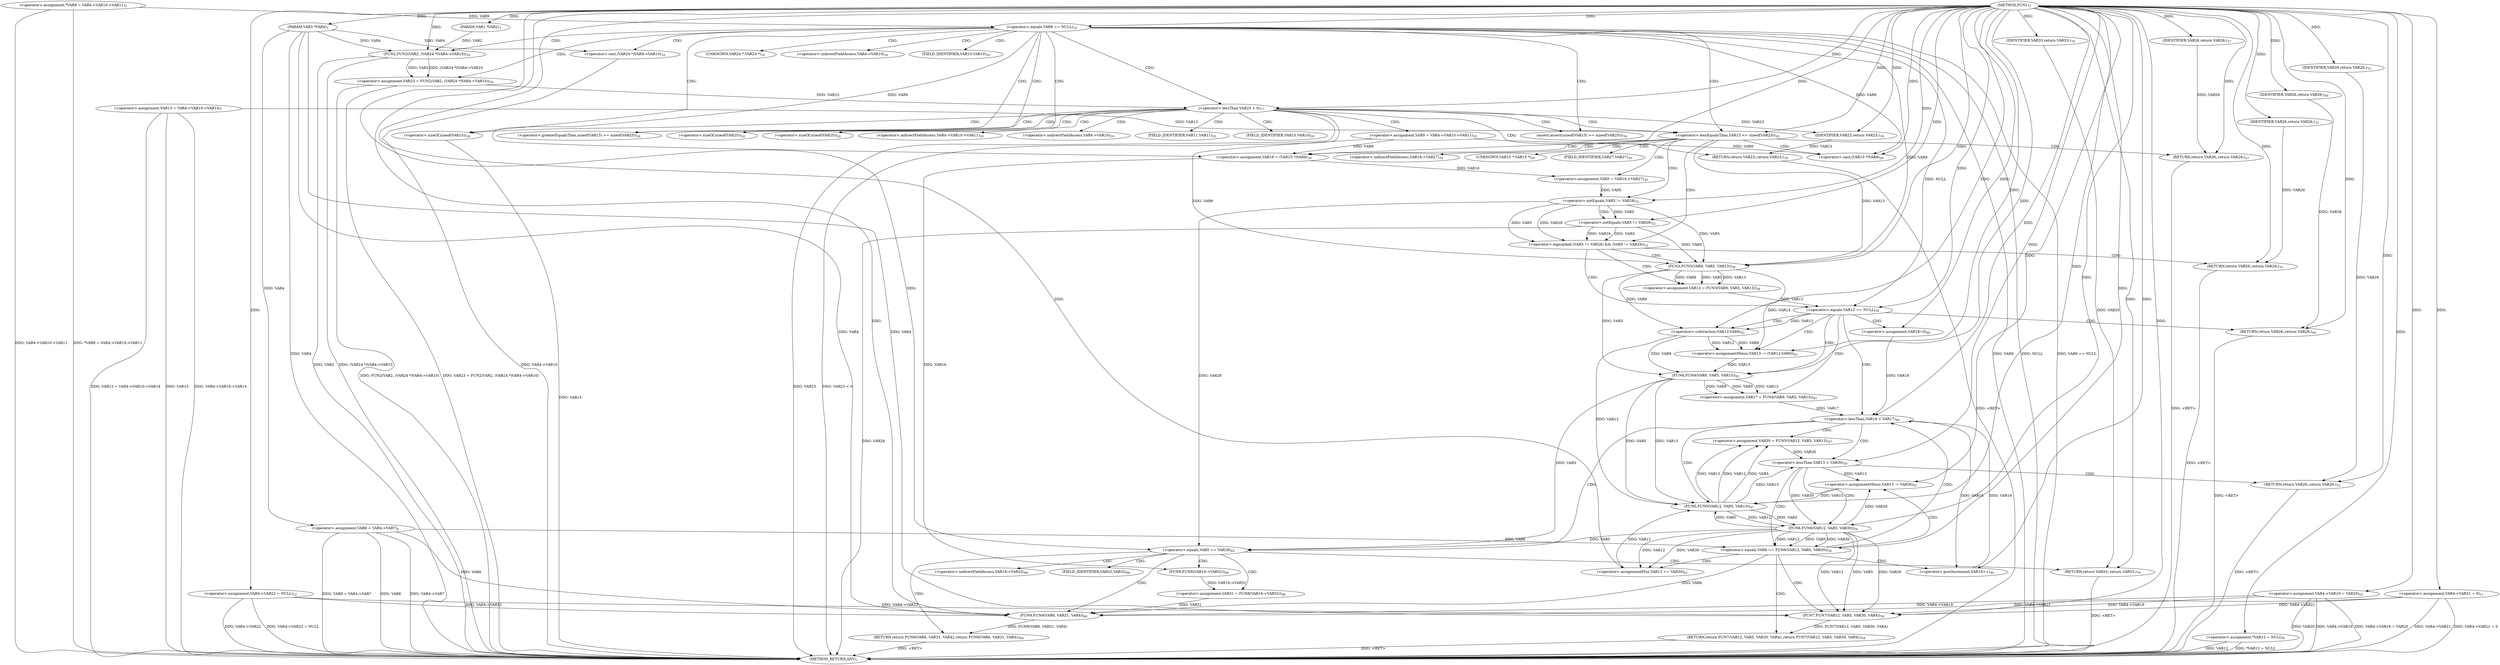 digraph "FUN1" {  
"8" [label = <(METHOD,FUN1)<SUB>1</SUB>> ]
"209" [label = <(METHOD_RETURN,ANY)<SUB>1</SUB>> ]
"9" [label = <(PARAM,VAR1 *VAR2)<SUB>1</SUB>> ]
"10" [label = <(PARAM,VAR3 *VAR4)<SUB>1</SUB>> ]
"14" [label = <(&lt;operator&gt;.assignment,VAR6 = VAR4-&gt;VAR7)<SUB>4</SUB>> ]
"20" [label = <(&lt;operator&gt;.assignment,*VAR9 = VAR4-&gt;VAR10-&gt;VAR11)<SUB>5</SUB>> ]
"28" [label = <(&lt;operator&gt;.assignment,*VAR12 = NULL)<SUB>6</SUB>> ]
"32" [label = <(&lt;operator&gt;.assignment,VAR13 = VAR4-&gt;VAR10-&gt;VAR14)<SUB>7</SUB>> ]
"42" [label = <(&lt;operator&gt;.assignment,VAR4-&gt;VAR19 = VAR20)<SUB>10</SUB>> ]
"47" [label = <(&lt;operator&gt;.assignment,VAR4-&gt;VAR21 = 0)<SUB>11</SUB>> ]
"52" [label = <(&lt;operator&gt;.assignment,VAR4-&gt;VAR22 = NULL)<SUB>12</SUB>> ]
"86" [label = <(assert,assert(sizeof(VAR15) &gt;= sizeof(VAR25)))<SUB>24</SUB>> ]
"100" [label = <(&lt;operator&gt;.assignment,VAR16 = (VAR15 *)VAR9)<SUB>29</SUB>> ]
"105" [label = <(&lt;operator&gt;.assignment,VAR5 = VAR16-&gt;VAR27)<SUB>30</SUB>> ]
"121" [label = <(&lt;operator&gt;.assignment,VAR12 = FUN3(VAR9, VAR5, VAR13))<SUB>38</SUB>> ]
"134" [label = <(&lt;operator&gt;.assignmentMinus,VAR13 -= (VAR12-VAR9))<SUB>42</SUB>> ]
"139" [label = <(&lt;operator&gt;.assignment,VAR17 = FUN4(VAR9, VAR5, VAR13))<SUB>45</SUB>> ]
"207" [label = <(RETURN,return VAR33;,return VAR33;)<SUB>70</SUB>> ]
"58" [label = <(&lt;operator&gt;.equals,VAR9 == NULL)<SUB>14</SUB>> ]
"93" [label = <(&lt;operator&gt;.lessEqualsThan,VAR13 &lt;= sizeof(VAR25))<SUB>26</SUB>> ]
"111" [label = <(&lt;operator&gt;.logicalAnd,(VAR5 != VAR28) &amp;&amp; (VAR5 != VAR29))<SUB>32</SUB>> ]
"128" [label = <(&lt;operator&gt;.equals,VAR12 == NULL)<SUB>39</SUB>> ]
"150" [label = <(&lt;operator&gt;.lessThan,VAR18 &lt; VAR17)<SUB>46</SUB>> ]
"153" [label = <(&lt;operator&gt;.postIncrement,VAR18++)<SUB>46</SUB>> ]
"191" [label = <(&lt;operator&gt;.equals,VAR5 == VAR28)<SUB>65</SUB>> ]
"208" [label = <(IDENTIFIER,VAR33,return VAR33;)<SUB>70</SUB>> ]
"63" [label = <(&lt;operator&gt;.assignment,VAR23 = FUN2(VAR2, (VAR24 *)VAR4-&gt;VAR10))<SUB>16</SUB>> ]
"79" [label = <(&lt;operator&gt;.assignment,VAR9 = VAR4-&gt;VAR10-&gt;VAR11)<SUB>20</SUB>> ]
"98" [label = <(RETURN,return VAR26;,return VAR26;)<SUB>27</SUB>> ]
"102" [label = <(&lt;operator&gt;.cast,(VAR15 *)VAR9)<SUB>29</SUB>> ]
"119" [label = <(RETURN,return VAR26;,return VAR26;)<SUB>33</SUB>> ]
"123" [label = <(FUN3,FUN3(VAR9, VAR5, VAR13))<SUB>38</SUB>> ]
"132" [label = <(RETURN,return VAR26;,return VAR26;)<SUB>40</SUB>> ]
"136" [label = <(&lt;operator&gt;.subtraction,VAR12-VAR9)<SUB>42</SUB>> ]
"141" [label = <(FUN4,FUN4(VAR9, VAR5, VAR13))<SUB>45</SUB>> ]
"147" [label = <(&lt;operator&gt;.assignment,VAR18=0)<SUB>46</SUB>> ]
"157" [label = <(&lt;operator&gt;.assignment,VAR30 = FUN5(VAR12, VAR5, VAR13))<SUB>47</SUB>> ]
"184" [label = <(&lt;operator&gt;.assignmentMinus,VAR13 -= VAR30)<SUB>61</SUB>> ]
"187" [label = <(&lt;operator&gt;.assignmentPlus,VAR12 += VAR30)<SUB>62</SUB>> ]
"196" [label = <(&lt;operator&gt;.assignment,VAR31 = FUN8(VAR16-&gt;VAR32))<SUB>66</SUB>> ]
"202" [label = <(RETURN,return FUN9(VAR6, VAR31, VAR4);,return FUN9(VAR6, VAR31, VAR4);)<SUB>68</SUB>> ]
"73" [label = <(&lt;operator&gt;.lessThan,VAR23 &lt; 0)<SUB>17</SUB>> ]
"88" [label = <(&lt;operator&gt;.sizeOf,sizeof(VAR15))<SUB>24</SUB>> ]
"99" [label = <(IDENTIFIER,VAR26,return VAR26;)<SUB>27</SUB>> ]
"112" [label = <(&lt;operator&gt;.notEquals,VAR5 != VAR28)<SUB>32</SUB>> ]
"115" [label = <(&lt;operator&gt;.notEquals,VAR5 != VAR29)<SUB>32</SUB>> ]
"120" [label = <(IDENTIFIER,VAR26,return VAR26;)<SUB>33</SUB>> ]
"133" [label = <(IDENTIFIER,VAR26,return VAR26;)<SUB>40</SUB>> ]
"164" [label = <(&lt;operator&gt;.lessThan,VAR13 &lt; VAR30)<SUB>50</SUB>> ]
"171" [label = <(&lt;operator&gt;.equals,VAR6 == FUN6(VAR12, VAR5, VAR30))<SUB>56</SUB>> ]
"203" [label = <(FUN9,FUN9(VAR6, VAR31, VAR4))<SUB>68</SUB>> ]
"65" [label = <(FUN2,FUN2(VAR2, (VAR24 *)VAR4-&gt;VAR10))<SUB>16</SUB>> ]
"77" [label = <(RETURN,return VAR23;,return VAR23;)<SUB>18</SUB>> ]
"159" [label = <(FUN5,FUN5(VAR12, VAR5, VAR13))<SUB>47</SUB>> ]
"168" [label = <(RETURN,return VAR26;,return VAR26;)<SUB>53</SUB>> ]
"178" [label = <(RETURN,return FUN7(VAR12, VAR5, VAR30, VAR4);,return FUN7(VAR12, VAR5, VAR30, VAR4);)<SUB>58</SUB>> ]
"198" [label = <(FUN8,FUN8(VAR16-&gt;VAR32))<SUB>66</SUB>> ]
"67" [label = <(&lt;operator&gt;.cast,(VAR24 *)VAR4-&gt;VAR10)<SUB>16</SUB>> ]
"78" [label = <(IDENTIFIER,VAR23,return VAR23;)<SUB>18</SUB>> ]
"169" [label = <(IDENTIFIER,VAR26,return VAR26;)<SUB>53</SUB>> ]
"173" [label = <(FUN6,FUN6(VAR12, VAR5, VAR30))<SUB>56</SUB>> ]
"179" [label = <(FUN7,FUN7(VAR12, VAR5, VAR30, VAR4))<SUB>58</SUB>> ]
"87" [label = <(&lt;operator&gt;.greaterEqualsThan,sizeof(VAR15) &gt;= sizeof(VAR25))<SUB>24</SUB>> ]
"107" [label = <(&lt;operator&gt;.indirectFieldAccess,VAR16-&gt;VAR27)<SUB>30</SUB>> ]
"90" [label = <(&lt;operator&gt;.sizeOf,sizeof(VAR25))<SUB>24</SUB>> ]
"95" [label = <(&lt;operator&gt;.sizeOf,sizeof(VAR25))<SUB>26</SUB>> ]
"103" [label = <(UNKNOWN,VAR15 *,VAR15 *)<SUB>29</SUB>> ]
"109" [label = <(FIELD_IDENTIFIER,VAR27,VAR27)<SUB>30</SUB>> ]
"81" [label = <(&lt;operator&gt;.indirectFieldAccess,VAR4-&gt;VAR10-&gt;VAR11)<SUB>20</SUB>> ]
"82" [label = <(&lt;operator&gt;.indirectFieldAccess,VAR4-&gt;VAR10)<SUB>20</SUB>> ]
"85" [label = <(FIELD_IDENTIFIER,VAR11,VAR11)<SUB>20</SUB>> ]
"199" [label = <(&lt;operator&gt;.indirectFieldAccess,VAR16-&gt;VAR32)<SUB>66</SUB>> ]
"68" [label = <(UNKNOWN,VAR24 *,VAR24 *)<SUB>16</SUB>> ]
"69" [label = <(&lt;operator&gt;.indirectFieldAccess,VAR4-&gt;VAR10)<SUB>16</SUB>> ]
"84" [label = <(FIELD_IDENTIFIER,VAR10,VAR10)<SUB>20</SUB>> ]
"201" [label = <(FIELD_IDENTIFIER,VAR32,VAR32)<SUB>66</SUB>> ]
"71" [label = <(FIELD_IDENTIFIER,VAR10,VAR10)<SUB>16</SUB>> ]
  "77" -> "209"  [ label = "DDG: &lt;RET&gt;"] 
  "168" -> "209"  [ label = "DDG: &lt;RET&gt;"] 
  "178" -> "209"  [ label = "DDG: &lt;RET&gt;"] 
  "119" -> "209"  [ label = "DDG: &lt;RET&gt;"] 
  "132" -> "209"  [ label = "DDG: &lt;RET&gt;"] 
  "207" -> "209"  [ label = "DDG: &lt;RET&gt;"] 
  "98" -> "209"  [ label = "DDG: &lt;RET&gt;"] 
  "202" -> "209"  [ label = "DDG: &lt;RET&gt;"] 
  "10" -> "209"  [ label = "DDG: VAR4"] 
  "14" -> "209"  [ label = "DDG: VAR6"] 
  "14" -> "209"  [ label = "DDG: VAR4-&gt;VAR7"] 
  "14" -> "209"  [ label = "DDG: VAR6 = VAR4-&gt;VAR7"] 
  "20" -> "209"  [ label = "DDG: VAR4-&gt;VAR10-&gt;VAR11"] 
  "20" -> "209"  [ label = "DDG: *VAR9 = VAR4-&gt;VAR10-&gt;VAR11"] 
  "28" -> "209"  [ label = "DDG: VAR12"] 
  "28" -> "209"  [ label = "DDG: *VAR12 = NULL"] 
  "32" -> "209"  [ label = "DDG: VAR13"] 
  "32" -> "209"  [ label = "DDG: VAR4-&gt;VAR10-&gt;VAR14"] 
  "32" -> "209"  [ label = "DDG: VAR13 = VAR4-&gt;VAR10-&gt;VAR14"] 
  "42" -> "209"  [ label = "DDG: VAR4-&gt;VAR19"] 
  "42" -> "209"  [ label = "DDG: VAR4-&gt;VAR19 = VAR20"] 
  "47" -> "209"  [ label = "DDG: VAR4-&gt;VAR21"] 
  "47" -> "209"  [ label = "DDG: VAR4-&gt;VAR21 = 0"] 
  "52" -> "209"  [ label = "DDG: VAR4-&gt;VAR22"] 
  "52" -> "209"  [ label = "DDG: VAR4-&gt;VAR22 = NULL"] 
  "58" -> "209"  [ label = "DDG: VAR9"] 
  "58" -> "209"  [ label = "DDG: NULL"] 
  "58" -> "209"  [ label = "DDG: VAR9 == NULL"] 
  "65" -> "209"  [ label = "DDG: VAR2"] 
  "67" -> "209"  [ label = "DDG: VAR4-&gt;VAR10"] 
  "65" -> "209"  [ label = "DDG: (VAR24 *)VAR4-&gt;VAR10"] 
  "63" -> "209"  [ label = "DDG: FUN2(VAR2, (VAR24 *)VAR4-&gt;VAR10)"] 
  "63" -> "209"  [ label = "DDG: VAR23 = FUN2(VAR2, (VAR24 *)VAR4-&gt;VAR10)"] 
  "73" -> "209"  [ label = "DDG: VAR23"] 
  "73" -> "209"  [ label = "DDG: VAR23 &lt; 0"] 
  "115" -> "209"  [ label = "DDG: VAR29"] 
  "88" -> "209"  [ label = "DDG: VAR15"] 
  "42" -> "209"  [ label = "DDG: VAR20"] 
  "8" -> "9"  [ label = "DDG: "] 
  "8" -> "10"  [ label = "DDG: "] 
  "10" -> "14"  [ label = "DDG: VAR4"] 
  "8" -> "28"  [ label = "DDG: "] 
  "8" -> "42"  [ label = "DDG: "] 
  "8" -> "47"  [ label = "DDG: "] 
  "8" -> "52"  [ label = "DDG: "] 
  "58" -> "100"  [ label = "DDG: VAR9"] 
  "79" -> "100"  [ label = "DDG: VAR9"] 
  "8" -> "100"  [ label = "DDG: "] 
  "100" -> "105"  [ label = "DDG: VAR16"] 
  "123" -> "121"  [ label = "DDG: VAR9"] 
  "123" -> "121"  [ label = "DDG: VAR5"] 
  "123" -> "121"  [ label = "DDG: VAR13"] 
  "136" -> "134"  [ label = "DDG: VAR12"] 
  "136" -> "134"  [ label = "DDG: VAR9"] 
  "141" -> "139"  [ label = "DDG: VAR9"] 
  "141" -> "139"  [ label = "DDG: VAR5"] 
  "141" -> "139"  [ label = "DDG: VAR13"] 
  "208" -> "207"  [ label = "DDG: VAR33"] 
  "8" -> "207"  [ label = "DDG: "] 
  "123" -> "134"  [ label = "DDG: VAR13"] 
  "8" -> "134"  [ label = "DDG: "] 
  "8" -> "208"  [ label = "DDG: "] 
  "20" -> "58"  [ label = "DDG: VAR9"] 
  "8" -> "58"  [ label = "DDG: "] 
  "65" -> "63"  [ label = "DDG: VAR2"] 
  "65" -> "63"  [ label = "DDG: (VAR24 *)VAR4-&gt;VAR10"] 
  "32" -> "93"  [ label = "DDG: VAR13"] 
  "8" -> "93"  [ label = "DDG: "] 
  "99" -> "98"  [ label = "DDG: VAR26"] 
  "8" -> "98"  [ label = "DDG: "] 
  "58" -> "102"  [ label = "DDG: VAR9"] 
  "79" -> "102"  [ label = "DDG: VAR9"] 
  "8" -> "102"  [ label = "DDG: "] 
  "112" -> "111"  [ label = "DDG: VAR5"] 
  "112" -> "111"  [ label = "DDG: VAR28"] 
  "115" -> "111"  [ label = "DDG: VAR5"] 
  "115" -> "111"  [ label = "DDG: VAR29"] 
  "120" -> "119"  [ label = "DDG: VAR26"] 
  "8" -> "119"  [ label = "DDG: "] 
  "8" -> "123"  [ label = "DDG: "] 
  "58" -> "123"  [ label = "DDG: VAR9"] 
  "79" -> "123"  [ label = "DDG: VAR9"] 
  "112" -> "123"  [ label = "DDG: VAR5"] 
  "115" -> "123"  [ label = "DDG: VAR5"] 
  "93" -> "123"  [ label = "DDG: VAR13"] 
  "121" -> "128"  [ label = "DDG: VAR12"] 
  "8" -> "128"  [ label = "DDG: "] 
  "58" -> "128"  [ label = "DDG: NULL"] 
  "133" -> "132"  [ label = "DDG: VAR26"] 
  "8" -> "132"  [ label = "DDG: "] 
  "128" -> "136"  [ label = "DDG: VAR12"] 
  "8" -> "136"  [ label = "DDG: "] 
  "123" -> "136"  [ label = "DDG: VAR9"] 
  "136" -> "141"  [ label = "DDG: VAR9"] 
  "8" -> "141"  [ label = "DDG: "] 
  "123" -> "141"  [ label = "DDG: VAR5"] 
  "134" -> "141"  [ label = "DDG: VAR13"] 
  "8" -> "147"  [ label = "DDG: "] 
  "147" -> "150"  [ label = "DDG: VAR18"] 
  "153" -> "150"  [ label = "DDG: VAR18"] 
  "8" -> "150"  [ label = "DDG: "] 
  "139" -> "150"  [ label = "DDG: VAR17"] 
  "150" -> "153"  [ label = "DDG: VAR18"] 
  "8" -> "153"  [ label = "DDG: "] 
  "159" -> "157"  [ label = "DDG: VAR12"] 
  "159" -> "157"  [ label = "DDG: VAR5"] 
  "159" -> "157"  [ label = "DDG: VAR13"] 
  "173" -> "184"  [ label = "DDG: VAR30"] 
  "8" -> "184"  [ label = "DDG: "] 
  "8" -> "187"  [ label = "DDG: "] 
  "173" -> "187"  [ label = "DDG: VAR30"] 
  "141" -> "191"  [ label = "DDG: VAR5"] 
  "173" -> "191"  [ label = "DDG: VAR5"] 
  "8" -> "191"  [ label = "DDG: "] 
  "112" -> "191"  [ label = "DDG: VAR28"] 
  "198" -> "196"  [ label = "DDG: VAR16-&gt;VAR32"] 
  "203" -> "202"  [ label = "DDG: FUN9(VAR6, VAR31, VAR4)"] 
  "8" -> "99"  [ label = "DDG: "] 
  "105" -> "112"  [ label = "DDG: VAR5"] 
  "8" -> "112"  [ label = "DDG: "] 
  "112" -> "115"  [ label = "DDG: VAR5"] 
  "8" -> "115"  [ label = "DDG: "] 
  "8" -> "120"  [ label = "DDG: "] 
  "8" -> "133"  [ label = "DDG: "] 
  "164" -> "184"  [ label = "DDG: VAR13"] 
  "173" -> "187"  [ label = "DDG: VAR12"] 
  "9" -> "65"  [ label = "DDG: VAR2"] 
  "8" -> "65"  [ label = "DDG: "] 
  "10" -> "65"  [ label = "DDG: VAR4"] 
  "63" -> "73"  [ label = "DDG: VAR23"] 
  "8" -> "73"  [ label = "DDG: "] 
  "78" -> "77"  [ label = "DDG: VAR23"] 
  "136" -> "159"  [ label = "DDG: VAR12"] 
  "187" -> "159"  [ label = "DDG: VAR12"] 
  "8" -> "159"  [ label = "DDG: "] 
  "141" -> "159"  [ label = "DDG: VAR5"] 
  "173" -> "159"  [ label = "DDG: VAR5"] 
  "141" -> "159"  [ label = "DDG: VAR13"] 
  "184" -> "159"  [ label = "DDG: VAR13"] 
  "159" -> "164"  [ label = "DDG: VAR13"] 
  "8" -> "164"  [ label = "DDG: "] 
  "157" -> "164"  [ label = "DDG: VAR30"] 
  "169" -> "168"  [ label = "DDG: VAR26"] 
  "8" -> "168"  [ label = "DDG: "] 
  "14" -> "171"  [ label = "DDG: VAR6"] 
  "8" -> "171"  [ label = "DDG: "] 
  "173" -> "171"  [ label = "DDG: VAR12"] 
  "173" -> "171"  [ label = "DDG: VAR5"] 
  "173" -> "171"  [ label = "DDG: VAR30"] 
  "179" -> "178"  [ label = "DDG: FUN7(VAR12, VAR5, VAR30, VAR4)"] 
  "100" -> "198"  [ label = "DDG: VAR16"] 
  "14" -> "203"  [ label = "DDG: VAR6"] 
  "171" -> "203"  [ label = "DDG: VAR6"] 
  "8" -> "203"  [ label = "DDG: "] 
  "196" -> "203"  [ label = "DDG: VAR31"] 
  "10" -> "203"  [ label = "DDG: VAR4"] 
  "42" -> "203"  [ label = "DDG: VAR4-&gt;VAR19"] 
  "47" -> "203"  [ label = "DDG: VAR4-&gt;VAR21"] 
  "52" -> "203"  [ label = "DDG: VAR4-&gt;VAR22"] 
  "10" -> "67"  [ label = "DDG: VAR4"] 
  "73" -> "78"  [ label = "DDG: VAR23"] 
  "8" -> "78"  [ label = "DDG: "] 
  "8" -> "169"  [ label = "DDG: "] 
  "159" -> "173"  [ label = "DDG: VAR12"] 
  "8" -> "173"  [ label = "DDG: "] 
  "159" -> "173"  [ label = "DDG: VAR5"] 
  "164" -> "173"  [ label = "DDG: VAR30"] 
  "173" -> "179"  [ label = "DDG: VAR12"] 
  "8" -> "179"  [ label = "DDG: "] 
  "173" -> "179"  [ label = "DDG: VAR5"] 
  "173" -> "179"  [ label = "DDG: VAR30"] 
  "10" -> "179"  [ label = "DDG: VAR4"] 
  "42" -> "179"  [ label = "DDG: VAR4-&gt;VAR19"] 
  "47" -> "179"  [ label = "DDG: VAR4-&gt;VAR21"] 
  "52" -> "179"  [ label = "DDG: VAR4-&gt;VAR22"] 
  "58" -> "68"  [ label = "CDG: "] 
  "58" -> "73"  [ label = "CDG: "] 
  "58" -> "69"  [ label = "CDG: "] 
  "58" -> "67"  [ label = "CDG: "] 
  "58" -> "95"  [ label = "CDG: "] 
  "58" -> "87"  [ label = "CDG: "] 
  "58" -> "93"  [ label = "CDG: "] 
  "58" -> "90"  [ label = "CDG: "] 
  "58" -> "88"  [ label = "CDG: "] 
  "58" -> "86"  [ label = "CDG: "] 
  "58" -> "65"  [ label = "CDG: "] 
  "58" -> "71"  [ label = "CDG: "] 
  "58" -> "63"  [ label = "CDG: "] 
  "93" -> "107"  [ label = "CDG: "] 
  "93" -> "98"  [ label = "CDG: "] 
  "93" -> "102"  [ label = "CDG: "] 
  "93" -> "103"  [ label = "CDG: "] 
  "93" -> "112"  [ label = "CDG: "] 
  "93" -> "100"  [ label = "CDG: "] 
  "93" -> "111"  [ label = "CDG: "] 
  "93" -> "105"  [ label = "CDG: "] 
  "93" -> "109"  [ label = "CDG: "] 
  "111" -> "128"  [ label = "CDG: "] 
  "111" -> "119"  [ label = "CDG: "] 
  "111" -> "121"  [ label = "CDG: "] 
  "111" -> "123"  [ label = "CDG: "] 
  "128" -> "136"  [ label = "CDG: "] 
  "128" -> "132"  [ label = "CDG: "] 
  "128" -> "150"  [ label = "CDG: "] 
  "128" -> "134"  [ label = "CDG: "] 
  "128" -> "139"  [ label = "CDG: "] 
  "128" -> "141"  [ label = "CDG: "] 
  "128" -> "147"  [ label = "CDG: "] 
  "150" -> "191"  [ label = "CDG: "] 
  "150" -> "164"  [ label = "CDG: "] 
  "150" -> "157"  [ label = "CDG: "] 
  "150" -> "159"  [ label = "CDG: "] 
  "191" -> "196"  [ label = "CDG: "] 
  "191" -> "198"  [ label = "CDG: "] 
  "191" -> "207"  [ label = "CDG: "] 
  "191" -> "202"  [ label = "CDG: "] 
  "191" -> "201"  [ label = "CDG: "] 
  "191" -> "199"  [ label = "CDG: "] 
  "191" -> "203"  [ label = "CDG: "] 
  "112" -> "115"  [ label = "CDG: "] 
  "73" -> "77"  [ label = "CDG: "] 
  "73" -> "81"  [ label = "CDG: "] 
  "73" -> "84"  [ label = "CDG: "] 
  "73" -> "85"  [ label = "CDG: "] 
  "73" -> "95"  [ label = "CDG: "] 
  "73" -> "87"  [ label = "CDG: "] 
  "73" -> "93"  [ label = "CDG: "] 
  "73" -> "90"  [ label = "CDG: "] 
  "73" -> "79"  [ label = "CDG: "] 
  "73" -> "88"  [ label = "CDG: "] 
  "73" -> "86"  [ label = "CDG: "] 
  "73" -> "82"  [ label = "CDG: "] 
  "164" -> "168"  [ label = "CDG: "] 
  "164" -> "173"  [ label = "CDG: "] 
  "164" -> "171"  [ label = "CDG: "] 
  "171" -> "179"  [ label = "CDG: "] 
  "171" -> "178"  [ label = "CDG: "] 
  "171" -> "150"  [ label = "CDG: "] 
  "171" -> "153"  [ label = "CDG: "] 
  "171" -> "187"  [ label = "CDG: "] 
  "171" -> "184"  [ label = "CDG: "] 
}

